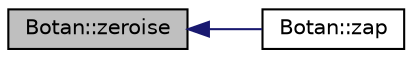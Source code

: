 digraph "Botan::zeroise"
{
  edge [fontname="Helvetica",fontsize="10",labelfontname="Helvetica",labelfontsize="10"];
  node [fontname="Helvetica",fontsize="10",shape=record];
  rankdir="LR";
  Node392 [label="Botan::zeroise",height=0.2,width=0.4,color="black", fillcolor="grey75", style="filled", fontcolor="black"];
  Node392 -> Node393 [dir="back",color="midnightblue",fontsize="10",style="solid",fontname="Helvetica"];
  Node393 [label="Botan::zap",height=0.2,width=0.4,color="black", fillcolor="white", style="filled",URL="$namespace_botan.html#a2534f0fffcfe960b963990832bd1d26e"];
}
